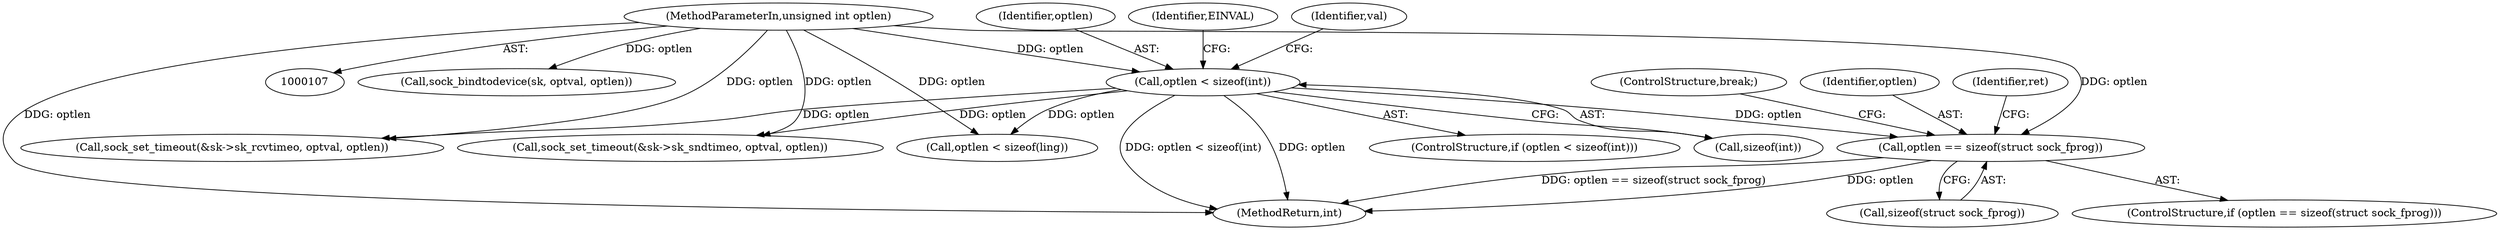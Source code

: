 digraph "0_linux_82981930125abfd39d7c8378a9cfdf5e1be2002b_0@API" {
"1000554" [label="(Call,optlen == sizeof(struct sock_fprog))"];
"1000137" [label="(Call,optlen < sizeof(int))"];
"1000112" [label="(MethodParameterIn,unsigned int optlen)"];
"1000137" [label="(Call,optlen < sizeof(int))"];
"1000136" [label="(ControlStructure,if (optlen < sizeof(int)))"];
"1000132" [label="(Call,sock_bindtodevice(sk, optval, optlen))"];
"1000112" [label="(MethodParameterIn,unsigned int optlen)"];
"1000529" [label="(Call,sock_set_timeout(&sk->sk_rcvtimeo, optval, optlen))"];
"1000146" [label="(Identifier,val)"];
"1000139" [label="(Call,sizeof(int))"];
"1000138" [label="(Identifier,optlen)"];
"1000553" [label="(ControlStructure,if (optlen == sizeof(struct sock_fprog)))"];
"1000554" [label="(Call,optlen == sizeof(struct sock_fprog))"];
"1000578" [label="(ControlStructure,break;)"];
"1000339" [label="(Call,optlen < sizeof(ling))"];
"1000540" [label="(Call,sock_set_timeout(&sk->sk_sndtimeo, optval, optlen))"];
"1000662" [label="(MethodReturn,int)"];
"1000556" [label="(Call,sizeof(struct sock_fprog))"];
"1000143" [label="(Identifier,EINVAL)"];
"1000555" [label="(Identifier,optlen)"];
"1000561" [label="(Identifier,ret)"];
"1000554" -> "1000553"  [label="AST: "];
"1000554" -> "1000556"  [label="CFG: "];
"1000555" -> "1000554"  [label="AST: "];
"1000556" -> "1000554"  [label="AST: "];
"1000561" -> "1000554"  [label="CFG: "];
"1000578" -> "1000554"  [label="CFG: "];
"1000554" -> "1000662"  [label="DDG: optlen == sizeof(struct sock_fprog)"];
"1000554" -> "1000662"  [label="DDG: optlen"];
"1000137" -> "1000554"  [label="DDG: optlen"];
"1000112" -> "1000554"  [label="DDG: optlen"];
"1000137" -> "1000136"  [label="AST: "];
"1000137" -> "1000139"  [label="CFG: "];
"1000138" -> "1000137"  [label="AST: "];
"1000139" -> "1000137"  [label="AST: "];
"1000143" -> "1000137"  [label="CFG: "];
"1000146" -> "1000137"  [label="CFG: "];
"1000137" -> "1000662"  [label="DDG: optlen"];
"1000137" -> "1000662"  [label="DDG: optlen < sizeof(int)"];
"1000112" -> "1000137"  [label="DDG: optlen"];
"1000137" -> "1000339"  [label="DDG: optlen"];
"1000137" -> "1000529"  [label="DDG: optlen"];
"1000137" -> "1000540"  [label="DDG: optlen"];
"1000112" -> "1000107"  [label="AST: "];
"1000112" -> "1000662"  [label="DDG: optlen"];
"1000112" -> "1000132"  [label="DDG: optlen"];
"1000112" -> "1000339"  [label="DDG: optlen"];
"1000112" -> "1000529"  [label="DDG: optlen"];
"1000112" -> "1000540"  [label="DDG: optlen"];
}
